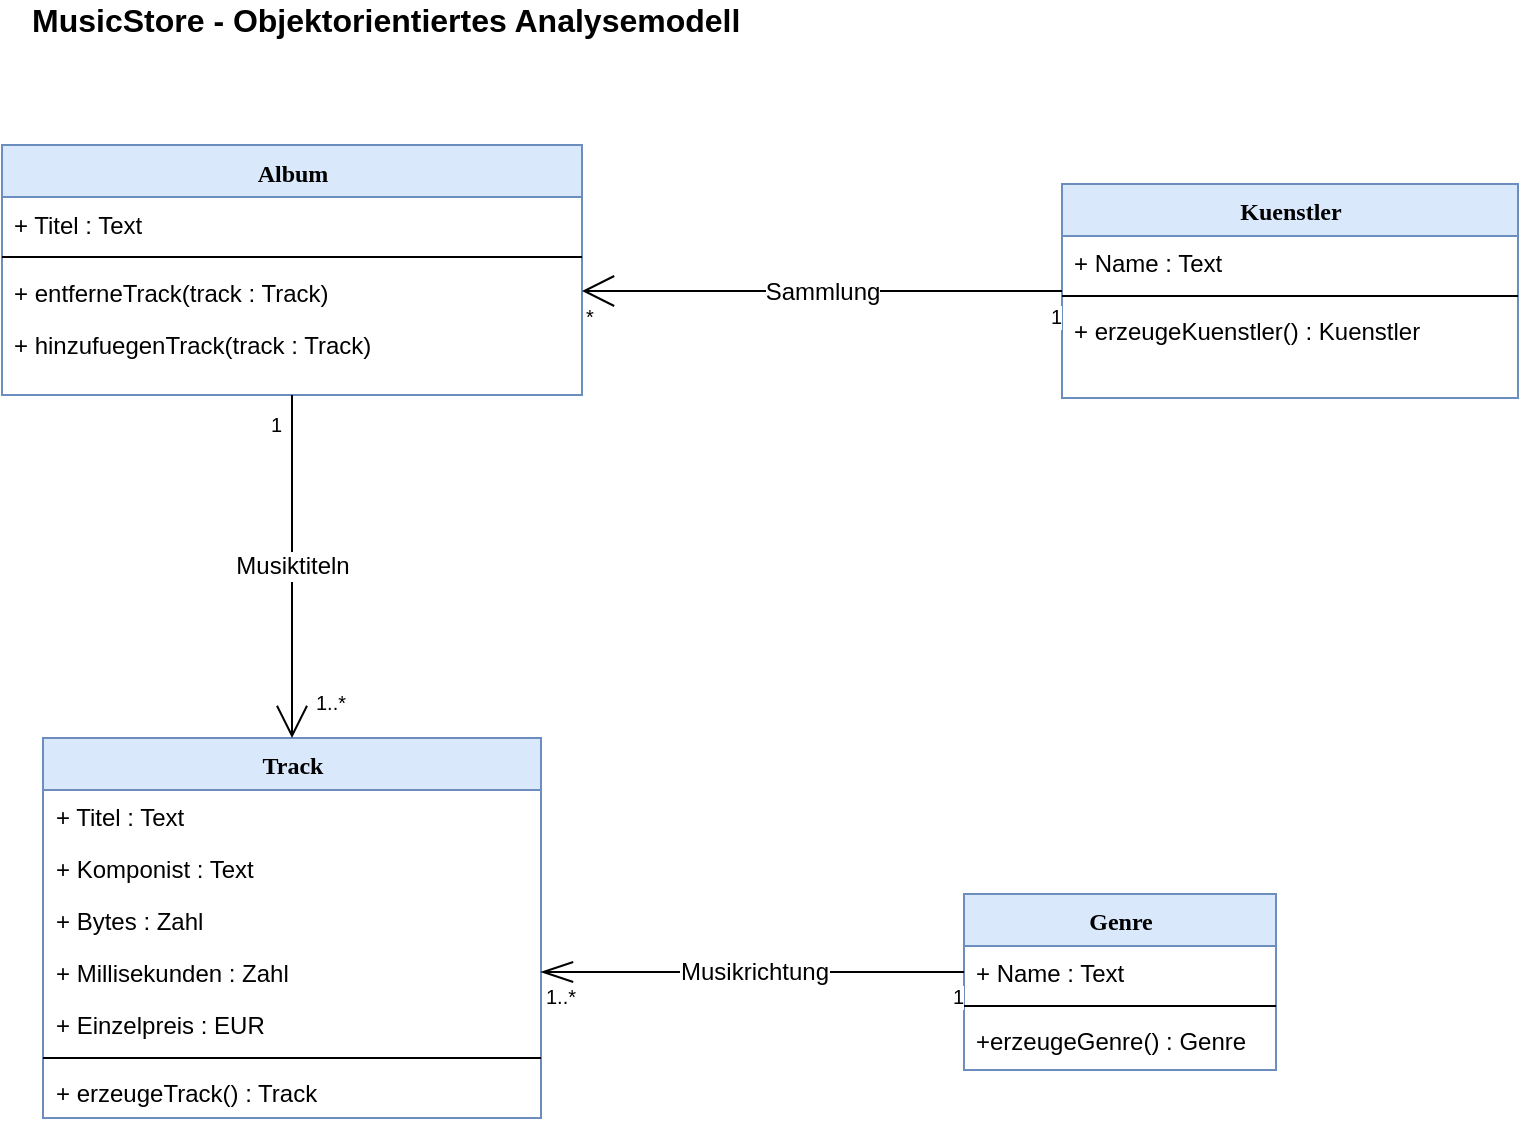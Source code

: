 <mxfile version="12.0.0" type="google" pages="2"><diagram name="MusicStore OAM" id="9f46799a-70d6-7492-0946-bef42562c5a5"><mxGraphModel dx="1388" dy="727" grid="0" gridSize="10" guides="1" tooltips="1" connect="1" arrows="1" fold="1" page="1" pageScale="1" pageWidth="1100" pageHeight="850" background="#ffffff" math="0" shadow="0"><root><mxCell id="0"/><mxCell id="1" parent="0"/><mxCell id="78961159f06e98e8-17" value="Album" style="swimlane;html=1;fontStyle=1;align=center;verticalAlign=top;childLayout=stackLayout;horizontal=1;startSize=26;horizontalStack=0;resizeParent=1;resizeLast=0;collapsible=1;marginBottom=0;swimlaneFillColor=#ffffff;rounded=0;shadow=0;comic=0;labelBackgroundColor=none;strokeColor=#6c8ebf;strokeWidth=1;fillColor=#dae8fc;fontFamily=Verdana;fontSize=12;" parent="1" vertex="1"><mxGeometry x="40" y="82.5" width="290" height="125" as="geometry"><mxRectangle x="50" y="180" width="80" height="26" as="alternateBounds"/></mxGeometry></mxCell><mxCell id="78961159f06e98e8-21" value="+ Titel : Text" style="text;html=1;strokeColor=none;fillColor=none;align=left;verticalAlign=top;spacingLeft=4;spacingRight=4;whiteSpace=wrap;overflow=hidden;rotatable=0;points=[[0,0.5],[1,0.5]];portConstraint=eastwest;" parent="78961159f06e98e8-17" vertex="1"><mxGeometry y="26" width="290" height="26" as="geometry"/></mxCell><mxCell id="78961159f06e98e8-19" value="" style="line;html=1;strokeWidth=1;fillColor=none;align=left;verticalAlign=middle;spacingTop=-1;spacingLeft=3;spacingRight=3;rotatable=0;labelPosition=right;points=[];portConstraint=eastwest;" parent="78961159f06e98e8-17" vertex="1"><mxGeometry y="52" width="290" height="8" as="geometry"/></mxCell><mxCell id="78961159f06e98e8-20" value="+ entferneTrack(track : Track)" style="text;html=1;strokeColor=none;fillColor=none;align=left;verticalAlign=top;spacingLeft=4;spacingRight=4;whiteSpace=wrap;overflow=hidden;rotatable=0;points=[[0,0.5],[1,0.5]];portConstraint=eastwest;" parent="78961159f06e98e8-17" vertex="1"><mxGeometry y="60" width="290" height="26" as="geometry"/></mxCell><mxCell id="78961159f06e98e8-27" value="+ hinzufuegenTrack(track : Track)" style="text;html=1;strokeColor=none;fillColor=none;align=left;verticalAlign=top;spacingLeft=4;spacingRight=4;whiteSpace=wrap;overflow=hidden;rotatable=0;points=[[0,0.5],[1,0.5]];portConstraint=eastwest;" parent="78961159f06e98e8-17" vertex="1"><mxGeometry y="86" width="290" height="26" as="geometry"/></mxCell><mxCell id="78961159f06e98e8-30" value="Kuenstler" style="swimlane;html=1;fontStyle=1;align=center;verticalAlign=top;childLayout=stackLayout;horizontal=1;startSize=26;horizontalStack=0;resizeParent=1;resizeLast=0;collapsible=1;marginBottom=0;swimlaneFillColor=#ffffff;rounded=0;shadow=0;comic=0;labelBackgroundColor=none;strokeColor=#6c8ebf;strokeWidth=1;fillColor=#dae8fc;fontFamily=Verdana;fontSize=12;" parent="1" vertex="1"><mxGeometry x="570" y="102" width="228" height="107" as="geometry"/></mxCell><mxCell id="78961159f06e98e8-31" value="+ Name : Text" style="text;html=1;strokeColor=none;fillColor=none;align=left;verticalAlign=top;spacingLeft=4;spacingRight=4;whiteSpace=wrap;overflow=hidden;rotatable=0;points=[[0,0.5],[1,0.5]];portConstraint=eastwest;" parent="78961159f06e98e8-30" vertex="1"><mxGeometry y="26" width="228" height="26" as="geometry"/></mxCell><mxCell id="78961159f06e98e8-38" value="" style="line;html=1;strokeWidth=1;fillColor=none;align=left;verticalAlign=middle;spacingTop=-1;spacingLeft=3;spacingRight=3;rotatable=0;labelPosition=right;points=[];portConstraint=eastwest;" parent="78961159f06e98e8-30" vertex="1"><mxGeometry y="52" width="228" height="8" as="geometry"/></mxCell><mxCell id="78961159f06e98e8-39" value="+ erzeugeKuenstler() : Kuenstler" style="text;html=1;strokeColor=none;fillColor=none;align=left;verticalAlign=top;spacingLeft=4;spacingRight=4;whiteSpace=wrap;overflow=hidden;rotatable=0;points=[[0,0.5],[1,0.5]];portConstraint=eastwest;" parent="78961159f06e98e8-30" vertex="1"><mxGeometry y="60" width="228" height="26" as="geometry"/></mxCell><mxCell id="78961159f06e98e8-43" value="Genre" style="swimlane;html=1;fontStyle=1;align=center;verticalAlign=top;childLayout=stackLayout;horizontal=1;startSize=26;horizontalStack=0;resizeParent=1;resizeLast=0;collapsible=1;marginBottom=0;swimlaneFillColor=#ffffff;rounded=0;shadow=0;comic=0;labelBackgroundColor=none;strokeColor=#6c8ebf;strokeWidth=1;fillColor=#dae8fc;fontFamily=Verdana;fontSize=12;" parent="1" vertex="1"><mxGeometry x="521" y="457" width="156" height="88" as="geometry"><mxRectangle x="910" y="110" width="70" height="26" as="alternateBounds"/></mxGeometry></mxCell><mxCell id="78961159f06e98e8-44" value="+ Name : Text" style="text;html=1;strokeColor=none;fillColor=none;align=left;verticalAlign=top;spacingLeft=4;spacingRight=4;whiteSpace=wrap;overflow=hidden;rotatable=0;points=[[0,0.5],[1,0.5]];portConstraint=eastwest;" parent="78961159f06e98e8-43" vertex="1"><mxGeometry y="26" width="156" height="26" as="geometry"/></mxCell><mxCell id="78961159f06e98e8-51" value="" style="line;html=1;strokeWidth=1;fillColor=none;align=left;verticalAlign=middle;spacingTop=-1;spacingLeft=3;spacingRight=3;rotatable=0;labelPosition=right;points=[];portConstraint=eastwest;" parent="78961159f06e98e8-43" vertex="1"><mxGeometry y="52" width="156" height="8" as="geometry"/></mxCell><mxCell id="78961159f06e98e8-53" value="+erzeugeGenre() : Genre" style="text;html=1;strokeColor=none;fillColor=none;align=left;verticalAlign=top;spacingLeft=4;spacingRight=4;whiteSpace=wrap;overflow=hidden;rotatable=0;points=[[0,0.5],[1,0.5]];portConstraint=eastwest;" parent="78961159f06e98e8-43" vertex="1"><mxGeometry y="60" width="156" height="26" as="geometry"/></mxCell><mxCell id="78961159f06e98e8-95" value="Track" style="swimlane;html=1;fontStyle=1;align=center;verticalAlign=top;childLayout=stackLayout;horizontal=1;startSize=26;horizontalStack=0;resizeParent=1;resizeLast=0;collapsible=1;marginBottom=0;swimlaneFillColor=#ffffff;rounded=0;shadow=0;comic=0;labelBackgroundColor=none;strokeColor=#6c8ebf;strokeWidth=1;fillColor=#dae8fc;fontFamily=Verdana;fontSize=12;" parent="1" vertex="1"><mxGeometry x="60.5" y="379" width="249" height="190" as="geometry"/></mxCell><mxCell id="78961159f06e98e8-96" value="+ Titel : Text" style="text;html=1;strokeColor=none;fillColor=none;align=left;verticalAlign=top;spacingLeft=4;spacingRight=4;whiteSpace=wrap;overflow=hidden;rotatable=0;points=[[0,0.5],[1,0.5]];portConstraint=eastwest;" parent="78961159f06e98e8-95" vertex="1"><mxGeometry y="26" width="249" height="26" as="geometry"/></mxCell><mxCell id="6nB01B3q3cGu1jla9-ju-1" value="+ Komponist : Text" style="text;html=1;strokeColor=none;fillColor=none;align=left;verticalAlign=top;spacingLeft=4;spacingRight=4;whiteSpace=wrap;overflow=hidden;rotatable=0;points=[[0,0.5],[1,0.5]];portConstraint=eastwest;" parent="78961159f06e98e8-95" vertex="1"><mxGeometry y="52" width="249" height="26" as="geometry"/></mxCell><mxCell id="78961159f06e98e8-97" value="+ Bytes : Zahl" style="text;html=1;strokeColor=none;fillColor=none;align=left;verticalAlign=top;spacingLeft=4;spacingRight=4;whiteSpace=wrap;overflow=hidden;rotatable=0;points=[[0,0.5],[1,0.5]];portConstraint=eastwest;" parent="78961159f06e98e8-95" vertex="1"><mxGeometry y="78" width="249" height="26" as="geometry"/></mxCell><mxCell id="78961159f06e98e8-98" value="+ Millisekunden : Zahl" style="text;html=1;strokeColor=none;fillColor=none;align=left;verticalAlign=top;spacingLeft=4;spacingRight=4;whiteSpace=wrap;overflow=hidden;rotatable=0;points=[[0,0.5],[1,0.5]];portConstraint=eastwest;" parent="78961159f06e98e8-95" vertex="1"><mxGeometry y="104" width="249" height="26" as="geometry"/></mxCell><mxCell id="bkfdghg36ZiEJ7xzQ3ix-2" value="+ Einzelpreis : EUR" style="text;html=1;strokeColor=none;fillColor=none;align=left;verticalAlign=top;spacingLeft=4;spacingRight=4;whiteSpace=wrap;overflow=hidden;rotatable=0;points=[[0,0.5],[1,0.5]];portConstraint=eastwest;" parent="78961159f06e98e8-95" vertex="1"><mxGeometry y="130" width="249" height="26" as="geometry"/></mxCell><mxCell id="78961159f06e98e8-103" value="" style="line;html=1;strokeWidth=1;fillColor=none;align=left;verticalAlign=middle;spacingTop=-1;spacingLeft=3;spacingRight=3;rotatable=0;labelPosition=right;points=[];portConstraint=eastwest;" parent="78961159f06e98e8-95" vertex="1"><mxGeometry y="156" width="249" height="8" as="geometry"/></mxCell><mxCell id="78961159f06e98e8-104" value="+ erzeugeTrack() : Track" style="text;html=1;strokeColor=none;fillColor=none;align=left;verticalAlign=top;spacingLeft=4;spacingRight=4;whiteSpace=wrap;overflow=hidden;rotatable=0;points=[[0,0.5],[1,0.5]];portConstraint=eastwest;" parent="78961159f06e98e8-95" vertex="1"><mxGeometry y="164" width="249" height="26" as="geometry"/></mxCell><mxCell id="ALx-YMEDpS5yKiDVACGV-14" value="MusicStore - Objektorientiertes Analysemodell" style="text;html=1;strokeColor=none;fillColor=none;align=left;verticalAlign=middle;whiteSpace=wrap;rounded=0;fontSize=16;fontStyle=1" parent="1" vertex="1"><mxGeometry x="53" y="10" width="527" height="20" as="geometry"/></mxCell><mxCell id="ALx-YMEDpS5yKiDVACGV-32" value="Sammlung" style="endArrow=none;html=1;endSize=12;startArrow=open;startSize=14;startFill=0;edgeStyle=orthogonalEdgeStyle;fontSize=12;entryX=0;entryY=0.5;entryDx=0;entryDy=0;endFill=0;" parent="1" source="78961159f06e98e8-20" target="78961159f06e98e8-30" edge="1"><mxGeometry relative="1" as="geometry"><mxPoint x="340" y="220" as="sourcePoint"/><mxPoint x="517" y="193" as="targetPoint"/></mxGeometry></mxCell><mxCell id="ALx-YMEDpS5yKiDVACGV-33" value="*" style="resizable=0;html=1;align=left;verticalAlign=top;labelBackgroundColor=#ffffff;fontSize=10;" parent="ALx-YMEDpS5yKiDVACGV-32" connectable="0" vertex="1"><mxGeometry x="-1" relative="1" as="geometry"/></mxCell><mxCell id="ALx-YMEDpS5yKiDVACGV-34" value="1" style="resizable=0;html=1;align=right;verticalAlign=top;labelBackgroundColor=#ffffff;fontSize=10;" parent="ALx-YMEDpS5yKiDVACGV-32" connectable="0" vertex="1"><mxGeometry x="1" relative="1" as="geometry"/></mxCell><mxCell id="ALx-YMEDpS5yKiDVACGV-36" value="Musikrichtung" style="endArrow=none;html=1;endSize=12;startArrow=openThin;startSize=14;startFill=0;edgeStyle=orthogonalEdgeStyle;fontSize=12;entryX=0;entryY=0.5;entryDx=0;entryDy=0;endFill=0;" parent="1" source="78961159f06e98e8-98" target="78961159f06e98e8-44" edge="1"><mxGeometry relative="1" as="geometry"><mxPoint x="745" y="193" as="sourcePoint"/><mxPoint x="922" y="238.5" as="targetPoint"/></mxGeometry></mxCell><mxCell id="ALx-YMEDpS5yKiDVACGV-37" value="1..*" style="resizable=0;html=1;align=left;verticalAlign=top;labelBackgroundColor=#ffffff;fontSize=10;" parent="ALx-YMEDpS5yKiDVACGV-36" connectable="0" vertex="1"><mxGeometry x="-1" relative="1" as="geometry"/></mxCell><mxCell id="ALx-YMEDpS5yKiDVACGV-38" value="1" style="resizable=0;html=1;align=right;verticalAlign=top;labelBackgroundColor=#ffffff;fontSize=10;" parent="ALx-YMEDpS5yKiDVACGV-36" connectable="0" vertex="1"><mxGeometry x="1" relative="1" as="geometry"/></mxCell><mxCell id="ALx-YMEDpS5yKiDVACGV-43" value="Musiktiteln" style="endArrow=none;html=1;endSize=12;startArrow=open;startSize=14;startFill=0;edgeStyle=orthogonalEdgeStyle;fontSize=12;entryX=0.5;entryY=1;entryDx=0;entryDy=0;exitX=0.5;exitY=0;exitDx=0;exitDy=0;endFill=0;" parent="1" source="78961159f06e98e8-95" target="78961159f06e98e8-17" edge="1"><mxGeometry relative="1" as="geometry"><mxPoint x="270" y="500" as="sourcePoint"/><mxPoint x="275" y="410" as="targetPoint"/></mxGeometry></mxCell><mxCell id="ALx-YMEDpS5yKiDVACGV-44" value="1..*" style="resizable=0;html=1;align=left;verticalAlign=top;labelBackgroundColor=#ffffff;fontSize=10;" parent="ALx-YMEDpS5yKiDVACGV-43" connectable="0" vertex="1"><mxGeometry x="-1" relative="1" as="geometry"><mxPoint x="10" y="-30" as="offset"/></mxGeometry></mxCell><mxCell id="ALx-YMEDpS5yKiDVACGV-45" value="1" style="resizable=0;html=1;align=right;verticalAlign=top;labelBackgroundColor=#ffffff;fontSize=10;" parent="ALx-YMEDpS5yKiDVACGV-43" connectable="0" vertex="1"><mxGeometry x="1" relative="1" as="geometry"><mxPoint x="-5" y="2" as="offset"/></mxGeometry></mxCell></root></mxGraphModel></diagram><diagram id="jdnIrHMDSQ_QfD73FEbW" name="OD AC/DC"><mxGraphModel dx="1010" dy="517" grid="1" gridSize="10" guides="1" tooltips="1" connect="1" arrows="1" fold="1" page="1" pageScale="1" pageWidth="1169" pageHeight="827" math="0" shadow="0"><root><mxCell id="Vj34l768hSYcfBIMQQhx-0"/><mxCell id="Vj34l768hSYcfBIMQQhx-1" parent="Vj34l768hSYcfBIMQQhx-0"/><mxCell id="hjG6vO8ikjjmjEhrDYkE-2" value="" style="edgeStyle=orthogonalEdgeStyle;rounded=0;orthogonalLoop=1;jettySize=auto;html=1;entryX=0.5;entryY=1;entryDx=0;entryDy=0;exitX=0.5;exitY=0;exitDx=0;exitDy=0;" edge="1" parent="Vj34l768hSYcfBIMQQhx-1" source="hjG6vO8ikjjmjEhrDYkE-1" target="sr89NEkZPr3Z8s2gq7a4-3"><mxGeometry relative="1" as="geometry"><mxPoint x="280" y="370" as="sourcePoint"/></mxGeometry></mxCell><mxCell id="sr89NEkZPr3Z8s2gq7a4-3" value="AC/DC : Kuenstler" style="swimlane;fontStyle=4;childLayout=stackLayout;horizontal=1;startSize=26;fillColor=none;horizontalStack=0;resizeParent=1;resizeParentMax=0;resizeLast=0;collapsible=1;marginBottom=0;" vertex="1" parent="Vj34l768hSYcfBIMQQhx-1"><mxGeometry x="40" y="39" width="140" height="52" as="geometry"/></mxCell><mxCell id="A_WQ2X1MKOuadxJ2xiNX-1" value="" style="edgeStyle=orthogonalEdgeStyle;rounded=0;orthogonalLoop=1;jettySize=auto;html=1;exitX=0.75;exitY=0;exitDx=0;exitDy=0;entryX=-0.011;entryY=0.867;entryDx=0;entryDy=0;entryPerimeter=0;" edge="1" parent="Vj34l768hSYcfBIMQQhx-1" source="hjG6vO8ikjjmjEhrDYkE-1" target="W8C2drJDWK2RyKGHGZJM-0"><mxGeometry relative="1" as="geometry"><mxPoint x="680" y="102" as="targetPoint"/></mxGeometry></mxCell><mxCell id="A_WQ2X1MKOuadxJ2xiNX-3" value="" style="edgeStyle=orthogonalEdgeStyle;rounded=0;orthogonalLoop=1;jettySize=auto;html=1;entryX=0.5;entryY=1.038;entryDx=0;entryDy=0;entryPerimeter=0;exitX=1;exitY=0.25;exitDx=0;exitDy=0;" edge="1" parent="Vj34l768hSYcfBIMQQhx-1" source="hjG6vO8ikjjmjEhrDYkE-1" target="W8C2drJDWK2RyKGHGZJM-5"><mxGeometry relative="1" as="geometry"><mxPoint x="620" y="230" as="targetPoint"/></mxGeometry></mxCell><mxCell id="hjG6vO8ikjjmjEhrDYkE-1" value="Let There Be Rock : Album" style="swimlane;fontStyle=4;childLayout=stackLayout;horizontal=1;startSize=26;fillColor=none;horizontalStack=0;resizeParent=1;resizeParentMax=0;resizeLast=0;collapsible=1;marginBottom=0;" vertex="1" parent="Vj34l768hSYcfBIMQQhx-1"><mxGeometry x="30" y="190" width="160" height="100" as="geometry"/></mxCell><mxCell id="A_WQ2X1MKOuadxJ2xiNX-7" value="Go Down : Track" style="swimlane;fontStyle=4;childLayout=stackLayout;horizontal=1;startSize=26;fillColor=none;horizontalStack=0;resizeParent=1;resizeParentMax=0;resizeLast=0;collapsible=1;marginBottom=0;" vertex="1" parent="Vj34l768hSYcfBIMQQhx-1"><mxGeometry x="220" y="40" width="140" height="126" as="geometry"/></mxCell><mxCell id="A_WQ2X1MKOuadxJ2xiNX-8" value="Titel = Go Down" style="text;strokeColor=none;fillColor=none;align=left;verticalAlign=top;spacingLeft=4;spacingRight=4;overflow=hidden;rotatable=0;points=[[0,0.5],[1,0.5]];portConstraint=eastwest;" vertex="1" parent="A_WQ2X1MKOuadxJ2xiNX-7"><mxGeometry y="26" width="140" height="24" as="geometry"/></mxCell><mxCell id="W8C2drJDWK2RyKGHGZJM-0" value="Millisekunden = 331180" style="text;strokeColor=none;fillColor=none;align=left;verticalAlign=top;spacingLeft=4;spacingRight=4;overflow=hidden;rotatable=0;points=[[0,0.5],[1,0.5]];portConstraint=eastwest;" vertex="1" parent="A_WQ2X1MKOuadxJ2xiNX-7"><mxGeometry y="50" width="140" height="24" as="geometry"/></mxCell><mxCell id="A_WQ2X1MKOuadxJ2xiNX-9" value="Bytes = 10847411" style="text;strokeColor=none;fillColor=none;align=left;verticalAlign=top;spacingLeft=4;spacingRight=4;overflow=hidden;rotatable=0;points=[[0,0.5],[1,0.5]];portConstraint=eastwest;" vertex="1" parent="A_WQ2X1MKOuadxJ2xiNX-7"><mxGeometry y="74" width="140" height="26" as="geometry"/></mxCell><mxCell id="A_WQ2X1MKOuadxJ2xiNX-10" value="Einzelpreis = 0,99" style="text;strokeColor=none;fillColor=none;align=left;verticalAlign=top;spacingLeft=4;spacingRight=4;overflow=hidden;rotatable=0;points=[[0,0.5],[1,0.5]];portConstraint=eastwest;" vertex="1" parent="A_WQ2X1MKOuadxJ2xiNX-7"><mxGeometry y="100" width="140" height="26" as="geometry"/></mxCell><mxCell id="W8C2drJDWK2RyKGHGZJM-1" value="Dog Eat Dog : Track" style="swimlane;fontStyle=4;childLayout=stackLayout;horizontal=1;startSize=26;fillColor=none;horizontalStack=0;resizeParent=1;resizeParentMax=0;resizeLast=0;collapsible=1;marginBottom=0;" vertex="1" parent="Vj34l768hSYcfBIMQQhx-1"><mxGeometry x="400" y="51" width="140" height="126" as="geometry"/></mxCell><mxCell id="W8C2drJDWK2RyKGHGZJM-2" value="Titel = Dog Eat Dog" style="text;strokeColor=none;fillColor=none;align=left;verticalAlign=top;spacingLeft=4;spacingRight=4;overflow=hidden;rotatable=0;points=[[0,0.5],[1,0.5]];portConstraint=eastwest;" vertex="1" parent="W8C2drJDWK2RyKGHGZJM-1"><mxGeometry y="26" width="140" height="24" as="geometry"/></mxCell><mxCell id="W8C2drJDWK2RyKGHGZJM-3" value="Millisekunden = 215196" style="text;strokeColor=none;fillColor=none;align=left;verticalAlign=top;spacingLeft=4;spacingRight=4;overflow=hidden;rotatable=0;points=[[0,0.5],[1,0.5]];portConstraint=eastwest;" vertex="1" parent="W8C2drJDWK2RyKGHGZJM-1"><mxGeometry y="50" width="140" height="24" as="geometry"/></mxCell><mxCell id="W8C2drJDWK2RyKGHGZJM-6" value="Bytes = 7032161" style="text;strokeColor=none;fillColor=none;align=left;verticalAlign=top;spacingLeft=4;spacingRight=4;overflow=hidden;rotatable=0;points=[[0,0.5],[1,0.5]];portConstraint=eastwest;" vertex="1" parent="W8C2drJDWK2RyKGHGZJM-1"><mxGeometry y="74" width="140" height="26" as="geometry"/></mxCell><mxCell id="W8C2drJDWK2RyKGHGZJM-5" value="Einzelpreis = 0,99" style="text;strokeColor=none;fillColor=none;align=left;verticalAlign=top;spacingLeft=4;spacingRight=4;overflow=hidden;rotatable=0;points=[[0,0.5],[1,0.5]];portConstraint=eastwest;" vertex="1" parent="W8C2drJDWK2RyKGHGZJM-1"><mxGeometry y="100" width="140" height="26" as="geometry"/></mxCell><mxCell id="W8C2drJDWK2RyKGHGZJM-7" value="Let Where Be Rock : Track" style="swimlane;fontStyle=4;childLayout=stackLayout;horizontal=1;startSize=26;fillColor=none;horizontalStack=0;resizeParent=1;resizeParentMax=0;resizeLast=0;collapsible=1;marginBottom=0;" vertex="1" parent="Vj34l768hSYcfBIMQQhx-1"><mxGeometry x="20" y="510" width="160" height="126" as="geometry"/></mxCell><mxCell id="W8C2drJDWK2RyKGHGZJM-8" value="Titel = Let Where Be Rock" style="text;strokeColor=none;fillColor=none;align=left;verticalAlign=top;spacingLeft=4;spacingRight=4;overflow=hidden;rotatable=0;points=[[0,0.5],[1,0.5]];portConstraint=eastwest;" vertex="1" parent="W8C2drJDWK2RyKGHGZJM-7"><mxGeometry y="26" width="160" height="24" as="geometry"/></mxCell><mxCell id="W8C2drJDWK2RyKGHGZJM-9" value="Millisekunden = ..." style="text;strokeColor=none;fillColor=none;align=left;verticalAlign=top;spacingLeft=4;spacingRight=4;overflow=hidden;rotatable=0;points=[[0,0.5],[1,0.5]];portConstraint=eastwest;" vertex="1" parent="W8C2drJDWK2RyKGHGZJM-7"><mxGeometry y="50" width="160" height="24" as="geometry"/></mxCell><mxCell id="W8C2drJDWK2RyKGHGZJM-10" value="Bytes = ..." style="text;strokeColor=none;fillColor=none;align=left;verticalAlign=top;spacingLeft=4;spacingRight=4;overflow=hidden;rotatable=0;points=[[0,0.5],[1,0.5]];portConstraint=eastwest;" vertex="1" parent="W8C2drJDWK2RyKGHGZJM-7"><mxGeometry y="74" width="160" height="26" as="geometry"/></mxCell><mxCell id="W8C2drJDWK2RyKGHGZJM-11" value="Einzelpreis = 0,99" style="text;strokeColor=none;fillColor=none;align=left;verticalAlign=top;spacingLeft=4;spacingRight=4;overflow=hidden;rotatable=0;points=[[0,0.5],[1,0.5]];portConstraint=eastwest;" vertex="1" parent="W8C2drJDWK2RyKGHGZJM-7"><mxGeometry y="100" width="160" height="26" as="geometry"/></mxCell><mxCell id="W8C2drJDWK2RyKGHGZJM-12" value="Bad Boy Boogie : Track" style="swimlane;fontStyle=4;childLayout=stackLayout;horizontal=1;startSize=26;fillColor=none;horizontalStack=0;resizeParent=1;resizeParentMax=0;resizeLast=0;collapsible=1;marginBottom=0;" vertex="1" parent="Vj34l768hSYcfBIMQQhx-1"><mxGeometry x="560" y="39" width="160" height="126" as="geometry"/></mxCell><mxCell id="W8C2drJDWK2RyKGHGZJM-13" value="Titel = Bad Boy Boogie" style="text;strokeColor=none;fillColor=none;align=left;verticalAlign=top;spacingLeft=4;spacingRight=4;overflow=hidden;rotatable=0;points=[[0,0.5],[1,0.5]];portConstraint=eastwest;" vertex="1" parent="W8C2drJDWK2RyKGHGZJM-12"><mxGeometry y="26" width="160" height="24" as="geometry"/></mxCell><mxCell id="W8C2drJDWK2RyKGHGZJM-14" value="Millisekunden = ..." style="text;strokeColor=none;fillColor=none;align=left;verticalAlign=top;spacingLeft=4;spacingRight=4;overflow=hidden;rotatable=0;points=[[0,0.5],[1,0.5]];portConstraint=eastwest;" vertex="1" parent="W8C2drJDWK2RyKGHGZJM-12"><mxGeometry y="50" width="160" height="24" as="geometry"/></mxCell><mxCell id="W8C2drJDWK2RyKGHGZJM-15" value="Bytes = ..." style="text;strokeColor=none;fillColor=none;align=left;verticalAlign=top;spacingLeft=4;spacingRight=4;overflow=hidden;rotatable=0;points=[[0,0.5],[1,0.5]];portConstraint=eastwest;" vertex="1" parent="W8C2drJDWK2RyKGHGZJM-12"><mxGeometry y="74" width="160" height="26" as="geometry"/></mxCell><mxCell id="W8C2drJDWK2RyKGHGZJM-16" value="Einzelpreis = 0,99" style="text;strokeColor=none;fillColor=none;align=left;verticalAlign=top;spacingLeft=4;spacingRight=4;overflow=hidden;rotatable=0;points=[[0,0.5],[1,0.5]];portConstraint=eastwest;" vertex="1" parent="W8C2drJDWK2RyKGHGZJM-12"><mxGeometry y="100" width="160" height="26" as="geometry"/></mxCell><mxCell id="W8C2drJDWK2RyKGHGZJM-17" value="" style="edgeStyle=orthogonalEdgeStyle;rounded=0;orthogonalLoop=1;jettySize=auto;html=1;exitX=1;exitY=0.5;exitDx=0;exitDy=0;" edge="1" parent="Vj34l768hSYcfBIMQQhx-1" source="hjG6vO8ikjjmjEhrDYkE-1"><mxGeometry relative="1" as="geometry"><mxPoint x="200" y="225" as="sourcePoint"/><mxPoint x="640" y="166" as="targetPoint"/></mxGeometry></mxCell><mxCell id="W8C2drJDWK2RyKGHGZJM-18" value="" style="edgeStyle=orthogonalEdgeStyle;rounded=0;orthogonalLoop=1;jettySize=auto;html=1;entryX=0.5;entryY=0;entryDx=0;entryDy=0;exitX=0.25;exitY=1;exitDx=0;exitDy=0;" edge="1" parent="Vj34l768hSYcfBIMQQhx-1" source="hjG6vO8ikjjmjEhrDYkE-1" target="W8C2drJDWK2RyKGHGZJM-7"><mxGeometry relative="1" as="geometry"><mxPoint x="200" y="250" as="sourcePoint"/><mxPoint x="640" y="250" as="targetPoint"/></mxGeometry></mxCell><mxCell id="W8C2drJDWK2RyKGHGZJM-19" value="Problem Child : Track" style="swimlane;fontStyle=4;childLayout=stackLayout;horizontal=1;startSize=26;fillColor=none;horizontalStack=0;resizeParent=1;resizeParentMax=0;resizeLast=0;collapsible=1;marginBottom=0;" vertex="1" parent="Vj34l768hSYcfBIMQQhx-1"><mxGeometry x="130" y="660" width="160" height="126" as="geometry"/></mxCell><mxCell id="W8C2drJDWK2RyKGHGZJM-20" value="Titel = Problem Child" style="text;strokeColor=none;fillColor=none;align=left;verticalAlign=top;spacingLeft=4;spacingRight=4;overflow=hidden;rotatable=0;points=[[0,0.5],[1,0.5]];portConstraint=eastwest;" vertex="1" parent="W8C2drJDWK2RyKGHGZJM-19"><mxGeometry y="26" width="160" height="24" as="geometry"/></mxCell><mxCell id="W8C2drJDWK2RyKGHGZJM-21" value="Millisekunden = ..." style="text;strokeColor=none;fillColor=none;align=left;verticalAlign=top;spacingLeft=4;spacingRight=4;overflow=hidden;rotatable=0;points=[[0,0.5],[1,0.5]];portConstraint=eastwest;" vertex="1" parent="W8C2drJDWK2RyKGHGZJM-19"><mxGeometry y="50" width="160" height="24" as="geometry"/></mxCell><mxCell id="W8C2drJDWK2RyKGHGZJM-22" value="Bytes = ..." style="text;strokeColor=none;fillColor=none;align=left;verticalAlign=top;spacingLeft=4;spacingRight=4;overflow=hidden;rotatable=0;points=[[0,0.5],[1,0.5]];portConstraint=eastwest;" vertex="1" parent="W8C2drJDWK2RyKGHGZJM-19"><mxGeometry y="74" width="160" height="26" as="geometry"/></mxCell><mxCell id="W8C2drJDWK2RyKGHGZJM-23" value="Einzelpreis = 0,99" style="text;strokeColor=none;fillColor=none;align=left;verticalAlign=top;spacingLeft=4;spacingRight=4;overflow=hidden;rotatable=0;points=[[0,0.5],[1,0.5]];portConstraint=eastwest;" vertex="1" parent="W8C2drJDWK2RyKGHGZJM-19"><mxGeometry y="100" width="160" height="26" as="geometry"/></mxCell><mxCell id="W8C2drJDWK2RyKGHGZJM-24" value="Overdose : Track" style="swimlane;fontStyle=4;childLayout=stackLayout;horizontal=1;startSize=26;fillColor=none;horizontalStack=0;resizeParent=1;resizeParentMax=0;resizeLast=0;collapsible=1;marginBottom=0;" vertex="1" parent="Vj34l768hSYcfBIMQQhx-1"><mxGeometry x="280" y="510" width="160" height="126" as="geometry"/></mxCell><mxCell id="W8C2drJDWK2RyKGHGZJM-25" value="Titel = Overdose" style="text;strokeColor=none;fillColor=none;align=left;verticalAlign=top;spacingLeft=4;spacingRight=4;overflow=hidden;rotatable=0;points=[[0,0.5],[1,0.5]];portConstraint=eastwest;" vertex="1" parent="W8C2drJDWK2RyKGHGZJM-24"><mxGeometry y="26" width="160" height="24" as="geometry"/></mxCell><mxCell id="W8C2drJDWK2RyKGHGZJM-26" value="Millisekunden = ..." style="text;strokeColor=none;fillColor=none;align=left;verticalAlign=top;spacingLeft=4;spacingRight=4;overflow=hidden;rotatable=0;points=[[0,0.5],[1,0.5]];portConstraint=eastwest;" vertex="1" parent="W8C2drJDWK2RyKGHGZJM-24"><mxGeometry y="50" width="160" height="24" as="geometry"/></mxCell><mxCell id="W8C2drJDWK2RyKGHGZJM-27" value="Bytes = ..." style="text;strokeColor=none;fillColor=none;align=left;verticalAlign=top;spacingLeft=4;spacingRight=4;overflow=hidden;rotatable=0;points=[[0,0.5],[1,0.5]];portConstraint=eastwest;" vertex="1" parent="W8C2drJDWK2RyKGHGZJM-24"><mxGeometry y="74" width="160" height="26" as="geometry"/></mxCell><mxCell id="W8C2drJDWK2RyKGHGZJM-28" value="Einzelpreis = 0,99" style="text;strokeColor=none;fillColor=none;align=left;verticalAlign=top;spacingLeft=4;spacingRight=4;overflow=hidden;rotatable=0;points=[[0,0.5],[1,0.5]];portConstraint=eastwest;" vertex="1" parent="W8C2drJDWK2RyKGHGZJM-24"><mxGeometry y="100" width="160" height="26" as="geometry"/></mxCell><mxCell id="W8C2drJDWK2RyKGHGZJM-31" value="Hell Ain't A Bad Place To Be : Track" style="swimlane;fontStyle=4;childLayout=stackLayout;horizontal=1;startSize=26;fillColor=none;horizontalStack=0;resizeParent=1;resizeParentMax=0;resizeLast=0;collapsible=1;marginBottom=0;" vertex="1" parent="Vj34l768hSYcfBIMQQhx-1"><mxGeometry x="360" y="671" width="220" height="126" as="geometry"/></mxCell><mxCell id="W8C2drJDWK2RyKGHGZJM-32" value="Titel = Hell Ain't A Bad Place To Be" style="text;strokeColor=none;fillColor=none;align=left;verticalAlign=top;spacingLeft=4;spacingRight=4;overflow=hidden;rotatable=0;points=[[0,0.5],[1,0.5]];portConstraint=eastwest;" vertex="1" parent="W8C2drJDWK2RyKGHGZJM-31"><mxGeometry y="26" width="220" height="24" as="geometry"/></mxCell><mxCell id="W8C2drJDWK2RyKGHGZJM-33" value="Millisekunden = ..." style="text;strokeColor=none;fillColor=none;align=left;verticalAlign=top;spacingLeft=4;spacingRight=4;overflow=hidden;rotatable=0;points=[[0,0.5],[1,0.5]];portConstraint=eastwest;" vertex="1" parent="W8C2drJDWK2RyKGHGZJM-31"><mxGeometry y="50" width="220" height="24" as="geometry"/></mxCell><mxCell id="W8C2drJDWK2RyKGHGZJM-34" value="Bytes = ..." style="text;strokeColor=none;fillColor=none;align=left;verticalAlign=top;spacingLeft=4;spacingRight=4;overflow=hidden;rotatable=0;points=[[0,0.5],[1,0.5]];portConstraint=eastwest;" vertex="1" parent="W8C2drJDWK2RyKGHGZJM-31"><mxGeometry y="74" width="220" height="26" as="geometry"/></mxCell><mxCell id="W8C2drJDWK2RyKGHGZJM-35" value="Einzelpreis = 0,99" style="text;strokeColor=none;fillColor=none;align=left;verticalAlign=top;spacingLeft=4;spacingRight=4;overflow=hidden;rotatable=0;points=[[0,0.5],[1,0.5]];portConstraint=eastwest;" vertex="1" parent="W8C2drJDWK2RyKGHGZJM-31"><mxGeometry y="100" width="220" height="26" as="geometry"/></mxCell><mxCell id="W8C2drJDWK2RyKGHGZJM-39" value="Whole Lotta Rosie : Track" style="swimlane;fontStyle=4;childLayout=stackLayout;horizontal=1;startSize=26;fillColor=none;horizontalStack=0;resizeParent=1;resizeParentMax=0;resizeLast=0;collapsible=1;marginBottom=0;" vertex="1" parent="Vj34l768hSYcfBIMQQhx-1"><mxGeometry x="520" y="510" width="190" height="126" as="geometry"/></mxCell><mxCell id="W8C2drJDWK2RyKGHGZJM-40" value="Titel = Whole Lotta Rosie" style="text;strokeColor=none;fillColor=none;align=left;verticalAlign=top;spacingLeft=4;spacingRight=4;overflow=hidden;rotatable=0;points=[[0,0.5],[1,0.5]];portConstraint=eastwest;" vertex="1" parent="W8C2drJDWK2RyKGHGZJM-39"><mxGeometry y="26" width="190" height="24" as="geometry"/></mxCell><mxCell id="W8C2drJDWK2RyKGHGZJM-41" value="Millisekunden = ..." style="text;strokeColor=none;fillColor=none;align=left;verticalAlign=top;spacingLeft=4;spacingRight=4;overflow=hidden;rotatable=0;points=[[0,0.5],[1,0.5]];portConstraint=eastwest;" vertex="1" parent="W8C2drJDWK2RyKGHGZJM-39"><mxGeometry y="50" width="190" height="24" as="geometry"/></mxCell><mxCell id="W8C2drJDWK2RyKGHGZJM-42" value="Bytes = ..." style="text;strokeColor=none;fillColor=none;align=left;verticalAlign=top;spacingLeft=4;spacingRight=4;overflow=hidden;rotatable=0;points=[[0,0.5],[1,0.5]];portConstraint=eastwest;" vertex="1" parent="W8C2drJDWK2RyKGHGZJM-39"><mxGeometry y="74" width="190" height="26" as="geometry"/></mxCell><mxCell id="W8C2drJDWK2RyKGHGZJM-43" value="Einzelpreis = 0,99" style="text;strokeColor=none;fillColor=none;align=left;verticalAlign=top;spacingLeft=4;spacingRight=4;overflow=hidden;rotatable=0;points=[[0,0.5],[1,0.5]];portConstraint=eastwest;" vertex="1" parent="W8C2drJDWK2RyKGHGZJM-39"><mxGeometry y="100" width="190" height="26" as="geometry"/></mxCell><mxCell id="W8C2drJDWK2RyKGHGZJM-29" value="" style="edgeStyle=orthogonalEdgeStyle;rounded=0;orthogonalLoop=1;jettySize=auto;html=1;entryX=0.5;entryY=0;entryDx=0;entryDy=0;exitX=0.5;exitY=1;exitDx=0;exitDy=0;" edge="1" parent="Vj34l768hSYcfBIMQQhx-1" source="hjG6vO8ikjjmjEhrDYkE-1" target="W8C2drJDWK2RyKGHGZJM-19"><mxGeometry relative="1" as="geometry"><mxPoint x="254" y="280" as="sourcePoint"/><mxPoint x="298" y="370" as="targetPoint"/></mxGeometry></mxCell><mxCell id="W8C2drJDWK2RyKGHGZJM-37" value="" style="edgeStyle=orthogonalEdgeStyle;rounded=0;orthogonalLoop=1;jettySize=auto;html=1;entryX=0.5;entryY=0;entryDx=0;entryDy=0;exitX=0.75;exitY=1;exitDx=0;exitDy=0;" edge="1" parent="Vj34l768hSYcfBIMQQhx-1" source="hjG6vO8ikjjmjEhrDYkE-1" target="W8C2drJDWK2RyKGHGZJM-24"><mxGeometry relative="1" as="geometry"><mxPoint x="134" y="314" as="sourcePoint"/><mxPoint x="220" y="670" as="targetPoint"/></mxGeometry></mxCell><mxCell id="W8C2drJDWK2RyKGHGZJM-38" value="" style="edgeStyle=orthogonalEdgeStyle;rounded=0;orthogonalLoop=1;jettySize=auto;html=1;entryX=0.5;entryY=0;entryDx=0;entryDy=0;exitX=1;exitY=0.75;exitDx=0;exitDy=0;" edge="1" parent="Vj34l768hSYcfBIMQQhx-1" source="hjG6vO8ikjjmjEhrDYkE-1" target="W8C2drJDWK2RyKGHGZJM-31"><mxGeometry relative="1" as="geometry"><mxPoint x="144" y="324" as="sourcePoint"/><mxPoint x="230" y="680" as="targetPoint"/></mxGeometry></mxCell><mxCell id="W8C2drJDWK2RyKGHGZJM-45" value="" style="edgeStyle=orthogonalEdgeStyle;rounded=0;orthogonalLoop=1;jettySize=auto;html=1;exitX=1;exitY=0.75;exitDx=0;exitDy=0;" edge="1" parent="Vj34l768hSYcfBIMQQhx-1" source="hjG6vO8ikjjmjEhrDYkE-1" target="W8C2drJDWK2RyKGHGZJM-39"><mxGeometry relative="1" as="geometry"><mxPoint x="214" y="289" as="sourcePoint"/><mxPoint x="480" y="681" as="targetPoint"/></mxGeometry></mxCell><mxCell id="W8C2drJDWK2RyKGHGZJM-47" value="Rock : Genre" style="swimlane;fontStyle=4;childLayout=stackLayout;horizontal=1;startSize=26;fillColor=none;horizontalStack=0;resizeParent=1;resizeParentMax=0;resizeLast=0;collapsible=1;marginBottom=0;" vertex="1" parent="Vj34l768hSYcfBIMQQhx-1"><mxGeometry x="639" y="319.5" width="160" height="50" as="geometry"/></mxCell><mxCell id="W8C2drJDWK2RyKGHGZJM-48" value="Titel = Rock" style="text;strokeColor=none;fillColor=none;align=left;verticalAlign=top;spacingLeft=4;spacingRight=4;overflow=hidden;rotatable=0;points=[[0,0.5],[1,0.5]];portConstraint=eastwest;" vertex="1" parent="W8C2drJDWK2RyKGHGZJM-47"><mxGeometry y="26" width="160" height="24" as="geometry"/></mxCell><mxCell id="W8C2drJDWK2RyKGHGZJM-53" value="" style="edgeStyle=orthogonalEdgeStyle;rounded=0;orthogonalLoop=1;jettySize=auto;html=1;exitX=0.514;exitY=1.031;exitDx=0;exitDy=0;exitPerimeter=0;entryX=0.25;entryY=0;entryDx=0;entryDy=0;" edge="1" parent="Vj34l768hSYcfBIMQQhx-1" source="A_WQ2X1MKOuadxJ2xiNX-10" target="W8C2drJDWK2RyKGHGZJM-47"><mxGeometry relative="1" as="geometry"><mxPoint x="94" y="314" as="sourcePoint"/><mxPoint x="680" y="310" as="targetPoint"/><Array as="points"><mxPoint x="306" y="260"/><mxPoint x="680" y="260"/></Array></mxGeometry></mxCell><mxCell id="W8C2drJDWK2RyKGHGZJM-54" value="" style="edgeStyle=orthogonalEdgeStyle;rounded=0;orthogonalLoop=1;jettySize=auto;html=1;entryX=0.75;entryY=0;entryDx=0;entryDy=0;exitX=1;exitY=0.5;exitDx=0;exitDy=0;" edge="1" parent="Vj34l768hSYcfBIMQQhx-1" source="W8C2drJDWK2RyKGHGZJM-15" target="W8C2drJDWK2RyKGHGZJM-47"><mxGeometry relative="1" as="geometry"><mxPoint x="730" y="130" as="sourcePoint"/><mxPoint x="690" y="320" as="targetPoint"/><Array as="points"><mxPoint x="734" y="130"/><mxPoint x="760" y="130"/></Array></mxGeometry></mxCell><mxCell id="W8C2drJDWK2RyKGHGZJM-55" value="" style="edgeStyle=orthogonalEdgeStyle;rounded=0;orthogonalLoop=1;jettySize=auto;html=1;exitX=0.729;exitY=1.023;exitDx=0;exitDy=0;exitPerimeter=0;entryX=0.5;entryY=0;entryDx=0;entryDy=0;" edge="1" parent="Vj34l768hSYcfBIMQQhx-1" source="W8C2drJDWK2RyKGHGZJM-5" target="W8C2drJDWK2RyKGHGZJM-47"><mxGeometry relative="1" as="geometry"><mxPoint x="316" y="191" as="sourcePoint"/><mxPoint x="690" y="320" as="targetPoint"/><Array as="points"><mxPoint x="502" y="230"/><mxPoint x="720" y="230"/></Array></mxGeometry></mxCell><mxCell id="W8C2drJDWK2RyKGHGZJM-56" value="" style="edgeStyle=orthogonalEdgeStyle;rounded=0;orthogonalLoop=1;jettySize=auto;html=1;exitX=0.75;exitY=0;exitDx=0;exitDy=0;entryX=0.003;entryY=0.071;entryDx=0;entryDy=0;entryPerimeter=0;" edge="1" parent="Vj34l768hSYcfBIMQQhx-1" source="W8C2drJDWK2RyKGHGZJM-7" target="W8C2drJDWK2RyKGHGZJM-48"><mxGeometry relative="1" as="geometry"><mxPoint x="326" y="201" as="sourcePoint"/><mxPoint x="700" y="330" as="targetPoint"/></mxGeometry></mxCell><mxCell id="W8C2drJDWK2RyKGHGZJM-57" value="" style="edgeStyle=orthogonalEdgeStyle;rounded=0;orthogonalLoop=1;jettySize=auto;html=1;exitX=0.798;exitY=-0.003;exitDx=0;exitDy=0;exitPerimeter=0;entryX=0.173;entryY=1.138;entryDx=0;entryDy=0;entryPerimeter=0;" edge="1" parent="Vj34l768hSYcfBIMQQhx-1" source="W8C2drJDWK2RyKGHGZJM-24" target="W8C2drJDWK2RyKGHGZJM-48"><mxGeometry relative="1" as="geometry"><mxPoint x="336" y="211" as="sourcePoint"/><mxPoint x="710" y="340" as="targetPoint"/><Array as="points"><mxPoint x="408" y="410"/><mxPoint x="668" y="410"/></Array></mxGeometry></mxCell><mxCell id="W8C2drJDWK2RyKGHGZJM-58" value="" style="edgeStyle=orthogonalEdgeStyle;rounded=0;orthogonalLoop=1;jettySize=auto;html=1;exitX=0.75;exitY=0;exitDx=0;exitDy=0;entryX=0.498;entryY=1.037;entryDx=0;entryDy=0;entryPerimeter=0;" edge="1" parent="Vj34l768hSYcfBIMQQhx-1" source="W8C2drJDWK2RyKGHGZJM-39" target="W8C2drJDWK2RyKGHGZJM-48"><mxGeometry relative="1" as="geometry"><mxPoint x="346" y="221" as="sourcePoint"/><mxPoint x="720" y="350" as="targetPoint"/></mxGeometry></mxCell><mxCell id="W8C2drJDWK2RyKGHGZJM-59" value="" style="edgeStyle=orthogonalEdgeStyle;rounded=0;orthogonalLoop=1;jettySize=auto;html=1;exitX=0.75;exitY=0;exitDx=0;exitDy=0;entryX=0.763;entryY=0.971;entryDx=0;entryDy=0;entryPerimeter=0;" edge="1" parent="Vj34l768hSYcfBIMQQhx-1" source="W8C2drJDWK2RyKGHGZJM-19" target="W8C2drJDWK2RyKGHGZJM-48"><mxGeometry relative="1" as="geometry"><mxPoint x="356" y="231" as="sourcePoint"/><mxPoint x="730" y="360" as="targetPoint"/><Array as="points"><mxPoint x="250" y="430"/><mxPoint x="762" y="430"/></Array></mxGeometry></mxCell><mxCell id="W8C2drJDWK2RyKGHGZJM-60" value="" style="edgeStyle=orthogonalEdgeStyle;rounded=0;orthogonalLoop=1;jettySize=auto;html=1;exitX=1;exitY=0.5;exitDx=0;exitDy=0;entryX=1;entryY=0.5;entryDx=0;entryDy=0;" edge="1" parent="Vj34l768hSYcfBIMQQhx-1" source="W8C2drJDWK2RyKGHGZJM-33" target="W8C2drJDWK2RyKGHGZJM-47"><mxGeometry relative="1" as="geometry"><mxPoint x="710" y="650" as="sourcePoint"/><mxPoint x="1084" y="779" as="targetPoint"/></mxGeometry></mxCell></root></mxGraphModel></diagram></mxfile>